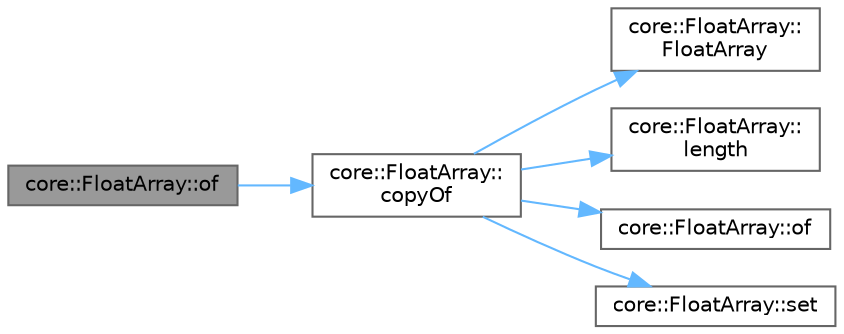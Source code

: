 digraph "core::FloatArray::of"
{
 // INTERACTIVE_SVG=YES
 // LATEX_PDF_SIZE
  bgcolor="transparent";
  edge [fontname=Helvetica,fontsize=10,labelfontname=Helvetica,labelfontsize=10];
  node [fontname=Helvetica,fontsize=10,shape=box,height=0.2,width=0.4];
  rankdir="LR";
  Node1 [id="Node000001",label="core::FloatArray::of",height=0.2,width=0.4,color="gray40", fillcolor="grey60", style="filled", fontcolor="black",tooltip="Obtain newly created FloatArray instance with given floats values or code points."];
  Node1 -> Node2 [id="edge1_Node000001_Node000002",color="steelblue1",style="solid",tooltip=" "];
  Node2 [id="Node000002",label="core::FloatArray::\lcopyOf",height=0.2,width=0.4,color="grey40", fillcolor="white", style="filled",URL="$d7/d06/a00131.html#a0df44b3a22e052b87ab05bf78e687e74",tooltip="Obtain newly created FloatArray instance with primitive float array, such as int8_t[],..."];
  Node2 -> Node3 [id="edge2_Node000002_Node000003",color="steelblue1",style="solid",tooltip=" "];
  Node3 [id="Node000003",label="core::FloatArray::\lFloatArray",height=0.2,width=0.4,color="grey40", fillcolor="white", style="filled",URL="$d7/d06/a00131.html#ac73b180aba7f0da22df18db169309edb",tooltip="Construct new FloatArray instance able to contains the given number of values."];
  Node2 -> Node4 [id="edge3_Node000002_Node000004",color="steelblue1",style="solid",tooltip=" "];
  Node4 [id="Node000004",label="core::FloatArray::\llength",height=0.2,width=0.4,color="grey40", fillcolor="white", style="filled",URL="$d7/d06/a00131.html#abd1f9be68e488548c8d6e57b2fbb46ed",tooltip="Return the number of values on this array."];
  Node2 -> Node5 [id="edge4_Node000002_Node000005",color="steelblue1",style="solid",tooltip=" "];
  Node5 [id="Node000005",label="core::FloatArray::of",height=0.2,width=0.4,color="grey40", fillcolor="white", style="filled",URL="$d7/d06/a00131.html#a5697c344e6b574d488b2771e6642ebc1",tooltip="Obtains newly created empty array."];
  Node2 -> Node6 [id="edge5_Node000002_Node000006",color="steelblue1",style="solid",tooltip=" "];
  Node6 [id="Node000006",label="core::FloatArray::set",height=0.2,width=0.4,color="grey40", fillcolor="white", style="filled",URL="$d7/d06/a00131.html#a3235e5715973db9ea8feed41e368b077",tooltip="Set value of element at specified index with specified new value."];
}
